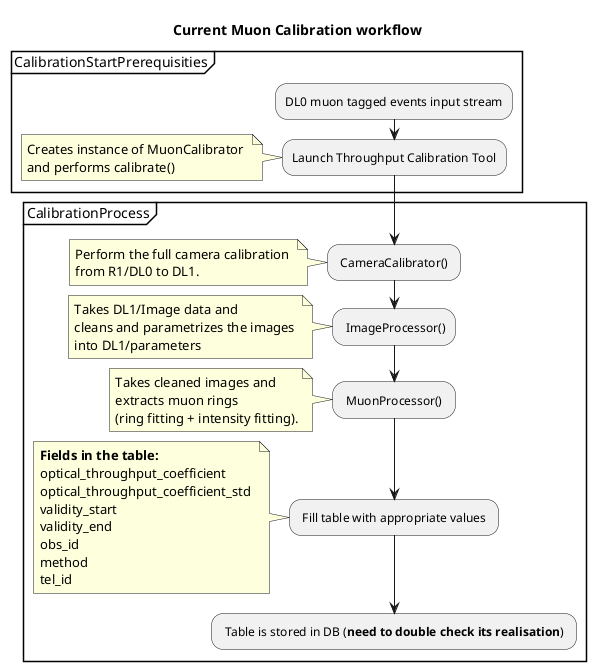 @startuml
' header Current workflow for muon calibration

' footer some footer

title Current Muon Calibration workflow

' caption This is caption

' legend
' The legend
' end legend

' start
partition CalibrationStartPrerequisities {
:DL0 muon tagged events input stream;
:Launch Throughput Calibration Tool; 
note left: Creates instance of MuonCalibrator \nand performs calibrate()
}
partition CalibrationProcess {
: CameraCalibrator() ;
note left: Perform the full camera calibration \nfrom R1/DL0 to DL1.
: ImageProcessor();
note left: Takes DL1/Image data and \ncleans and parametrizes the images \ninto DL1/parameters
: MuonProcessor() ;
note left: Takes cleaned images and \nextracts muon rings \n(ring fitting + intensity fitting).
: Fill table with appropriate values ;
note left: **Fields in the table:** \noptical_throughput_coefficient \noptical_throughput_coefficient_std \nvalidity_start \nvalidity_end \nobs_id \nmethod \ntel_id
: Table is stored in DB (**need to double check its realisation**) ;
}
' stop



@enduml
